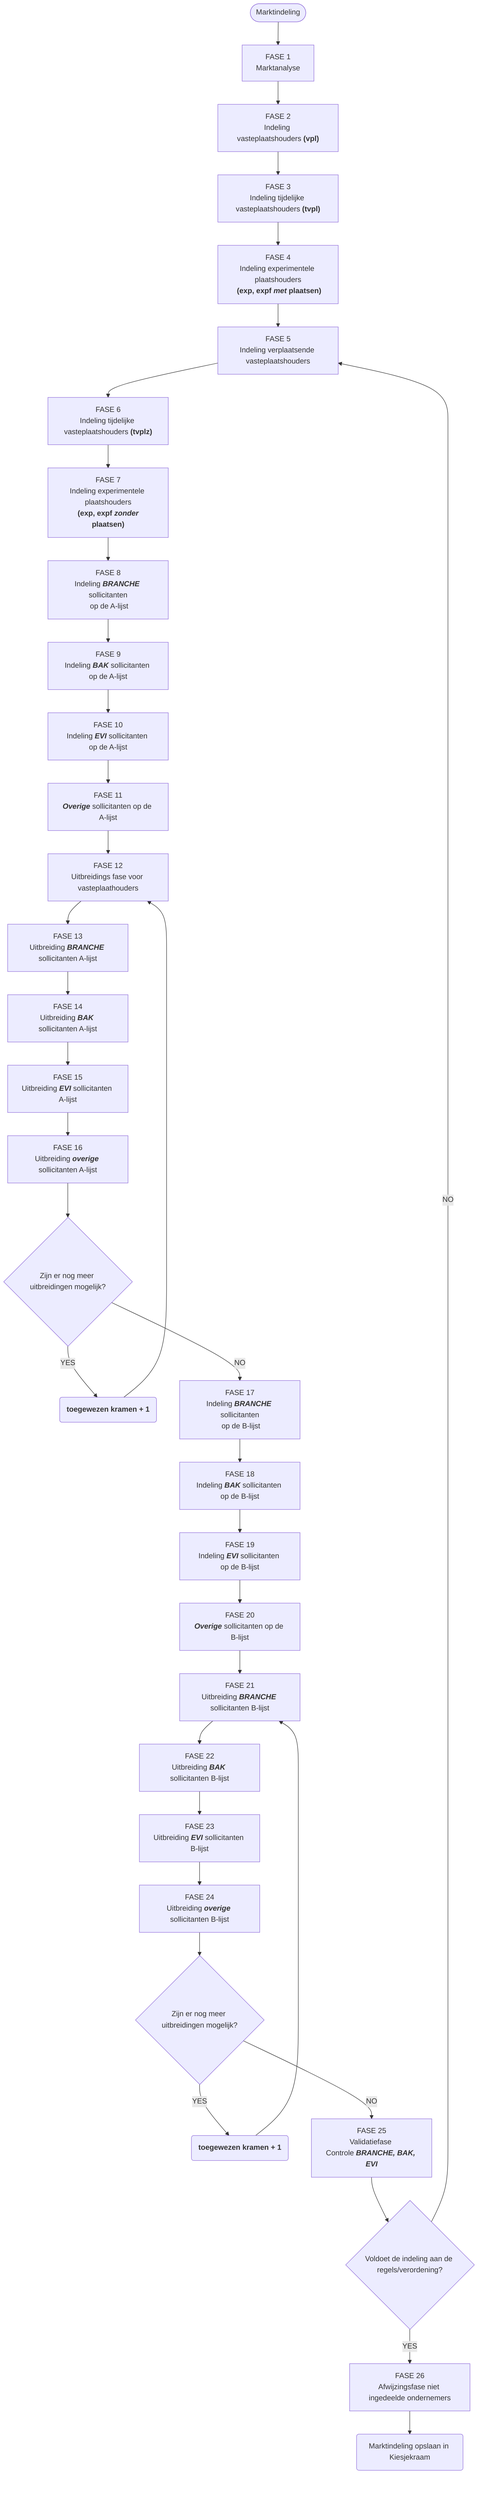 graph TD
    A([Marktindeling])-->
    fase_1[FASE 1<br>Marktanalyse] -->
    fase_2["FASE 2<br>Indeling vasteplaatshouders <b>(vpl)</b>"] -->
    fase_3["FASE 3<br>Indeling tijdelijke vasteplaatshouders <b>(tvpl)</b>"] -->
    fase_3bb["FASE 4<br>Indeling experimentele plaatshouders<br> <b>(exp, expf <i>met</i> plaatsen)</b>"] -->
    fase_4[FASE 5<br>Indeling verplaatsende vasteplaatshouders]-->
    fase_4bb["FASE 6<br>Indeling tijdelijke vasteplaatshouders <b>(tvplz)</b>"]-->
    fase_4bbb["FASE 7<br>Indeling experimentele plaatshouders<br> <b>(exp, expf <i>zonder</i> plaatsen)</b>"] -->
    fase_5[FASE 8<br>Indeling <b><i>BRANCHE</i></b> sollicitanten<br> op de A-lijst] -->
    fase_6[FASE 9<br>Indeling <b><i>BAK</i></b> sollicitanten op de A-lijst] -->
    fase_7[FASE 10<br>Indeling <b><i>EVI</i></b> sollicitanten op de A-lijst] -->
    fase_8[FASE 11<br><b><i>Overige</i></b> sollicitanten op de A-lijst] -->
    fase_9[FASE 12<br>Uitbreidings fase voor vasteplaathouders] --> 
    fase_10[FASE 13<br>Uitbreiding <b><i>BRANCHE</i></b> sollicitanten A-lijst] -->
    fase_11[FASE 14<br>Uitbreiding <b><i>BAK</i></b> sollicitanten A-lijst] -->
    fase_12[FASE 15<br>Uitbreiding <b><i>EVI</i></b> sollicitanten A-lijst] -->
    fase_13[FASE 16<br>Uitbreiding <b><i>overige</i></b> sollicitanten A-lijst] -->
    expansion_done{Zijn er nog meer uitbreidingen mogelijk?}
    expansion_done --YES--> plus_one
    expansion_done --NO--> fase_4b  
    fase_4b[FASE 17<br>Indeling <b><i>BRANCHE</i></b> sollicitanten<br> op de B-lijst] -->
    fase_5b[FASE 18<br>Indeling <b><i>BAK</i></b> sollicitanten op de B-lijst] -->
    fase_6b[FASE 19<br>Indeling <b><i>EVI</i></b> sollicitanten op de B-lijst] -->
    fase_8b[FASE 20<br><b><i>Overige</i></b> sollicitanten op de B-lijst] -->
    fase_10b[FASE 21<br>Uitbreiding <b><i>BRANCHE</i></b> sollicitanten B-lijst] -->
    fase_12b[FASE 22<br>Uitbreiding <b><i>BAK</i></b> sollicitanten B-lijst] -->
    fase_13b[FASE 23<br>Uitbreiding <b><i>EVI</i></b> sollicitanten B-lijst] -->
    fase_14b[FASE 24<br>Uitbreiding <b><i>overige</i></b> sollicitanten B-lijst] -->
    expansion_done2{Zijn er nog meer uitbreidingen mogelijk?}
    expansion_done2 --YES--> plus_oneb
    expansion_done2 --NO--> fase_valid
    fase_valid[FASE 25<br>Validatiefase <br>Controle <b><i>BRANCHE, BAK, EVI</i></b>] -->
    allocation_valid{Voldoet de indeling aan de regels/verordening?}
    allocation_valid --YES--> fase_16
    allocation_valid --NO--> fase_4 
    fase_16[FASE 26<br>Afwijzingsfase niet ingedeelde ondernemers] -->
    x(Marktindeling opslaan in Kiesjekraam)
    plus_one("<b>toegewezen kramen + 1</b>") --> fase_9
    plus_oneb("<b>toegewezen kramen + 1</b>") --> fase_10b